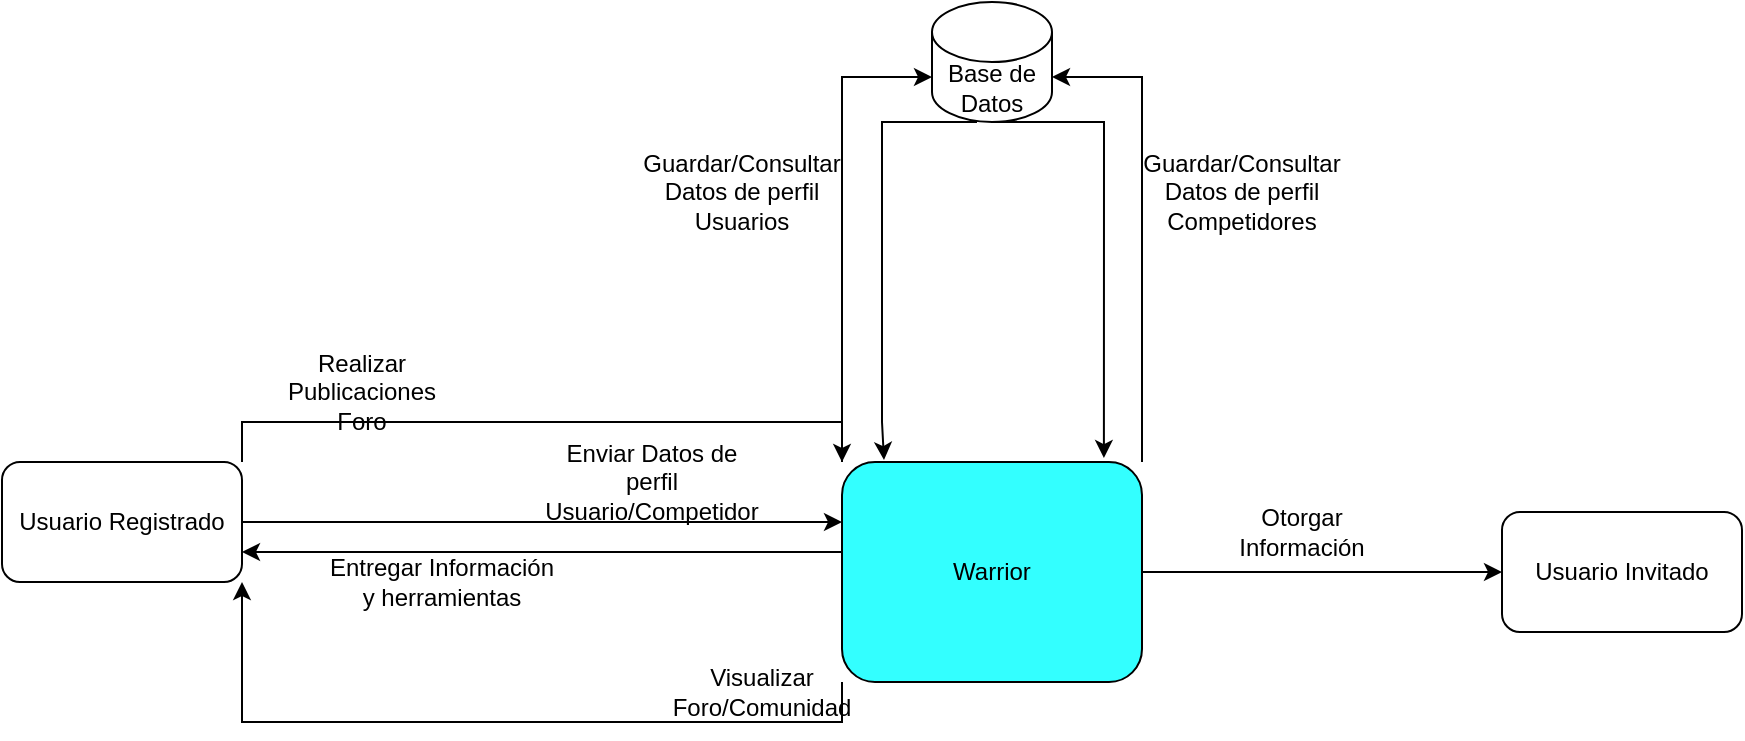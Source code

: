 <mxfile version="18.1.1"><diagram id="q-AazR-YW1P0K_q336aF" name="Page-1"><mxGraphModel dx="2247" dy="838" grid="1" gridSize="10" guides="1" tooltips="1" connect="1" arrows="1" fold="1" page="1" pageScale="1" pageWidth="827" pageHeight="1169" math="0" shadow="0"><root><mxCell id="0"/><mxCell id="1" parent="0"/><mxCell id="qMfz5QOfDgWpAORyqa6W-6" style="edgeStyle=orthogonalEdgeStyle;rounded=0;orthogonalLoop=1;jettySize=auto;html=1;exitX=0.5;exitY=1;exitDx=0;exitDy=0;exitPerimeter=0;entryX=0.873;entryY=-0.018;entryDx=0;entryDy=0;entryPerimeter=0;" edge="1" parent="1" source="NygyCvILRjeRZu7ZoPl2-1" target="NygyCvILRjeRZu7ZoPl2-2"><mxGeometry relative="1" as="geometry"><Array as="points"><mxPoint x="471" y="190"/></Array></mxGeometry></mxCell><mxCell id="NygyCvILRjeRZu7ZoPl2-1" value="Base de Datos&lt;br&gt;" style="shape=cylinder3;whiteSpace=wrap;html=1;boundedLbl=1;backgroundOutline=1;size=15;" parent="1" vertex="1"><mxGeometry x="385" y="130" width="60" height="60" as="geometry"/></mxCell><mxCell id="NygyCvILRjeRZu7ZoPl2-8" style="edgeStyle=orthogonalEdgeStyle;rounded=0;orthogonalLoop=1;jettySize=auto;html=1;exitX=0;exitY=0.75;exitDx=0;exitDy=0;entryX=1;entryY=0.75;entryDx=0;entryDy=0;" parent="1" source="NygyCvILRjeRZu7ZoPl2-2" target="NygyCvILRjeRZu7ZoPl2-3" edge="1"><mxGeometry relative="1" as="geometry"><Array as="points"><mxPoint x="340" y="405"/></Array></mxGeometry></mxCell><mxCell id="NygyCvILRjeRZu7ZoPl2-15" style="edgeStyle=orthogonalEdgeStyle;rounded=0;orthogonalLoop=1;jettySize=auto;html=1;exitX=0;exitY=1;exitDx=0;exitDy=0;entryX=1;entryY=1;entryDx=0;entryDy=0;" parent="1" source="NygyCvILRjeRZu7ZoPl2-2" target="NygyCvILRjeRZu7ZoPl2-3" edge="1"><mxGeometry relative="1" as="geometry"/></mxCell><mxCell id="NygyCvILRjeRZu7ZoPl2-23" style="edgeStyle=orthogonalEdgeStyle;rounded=0;orthogonalLoop=1;jettySize=auto;html=1;exitX=1;exitY=0.5;exitDx=0;exitDy=0;entryX=0;entryY=0.5;entryDx=0;entryDy=0;" parent="1" source="NygyCvILRjeRZu7ZoPl2-2" target="NygyCvILRjeRZu7ZoPl2-22" edge="1"><mxGeometry relative="1" as="geometry"/></mxCell><mxCell id="qMfz5QOfDgWpAORyqa6W-2" style="edgeStyle=orthogonalEdgeStyle;rounded=0;orthogonalLoop=1;jettySize=auto;html=1;exitX=1;exitY=0;exitDx=0;exitDy=0;entryX=1;entryY=0;entryDx=0;entryDy=37.5;entryPerimeter=0;" edge="1" parent="1" source="NygyCvILRjeRZu7ZoPl2-2" target="NygyCvILRjeRZu7ZoPl2-1"><mxGeometry relative="1" as="geometry"/></mxCell><mxCell id="qMfz5QOfDgWpAORyqa6W-3" style="edgeStyle=orthogonalEdgeStyle;rounded=0;orthogonalLoop=1;jettySize=auto;html=1;exitX=0;exitY=0;exitDx=0;exitDy=0;entryX=0;entryY=0;entryDx=0;entryDy=37.5;entryPerimeter=0;" edge="1" parent="1" source="NygyCvILRjeRZu7ZoPl2-2" target="NygyCvILRjeRZu7ZoPl2-1"><mxGeometry relative="1" as="geometry"><Array as="points"><mxPoint x="340" y="168"/></Array></mxGeometry></mxCell><mxCell id="NygyCvILRjeRZu7ZoPl2-2" value="Warrior" style="rounded=1;whiteSpace=wrap;html=1;fillColor=#33FFFF;" parent="1" vertex="1"><mxGeometry x="340" y="360" width="150" height="110" as="geometry"/></mxCell><mxCell id="NygyCvILRjeRZu7ZoPl2-11" style="edgeStyle=orthogonalEdgeStyle;rounded=0;orthogonalLoop=1;jettySize=auto;html=1;exitX=1;exitY=0.5;exitDx=0;exitDy=0;" parent="1" source="NygyCvILRjeRZu7ZoPl2-3" edge="1"><mxGeometry relative="1" as="geometry"><mxPoint x="340" y="390" as="targetPoint"/><Array as="points"><mxPoint x="340" y="390"/></Array></mxGeometry></mxCell><mxCell id="NygyCvILRjeRZu7ZoPl2-12" style="edgeStyle=orthogonalEdgeStyle;rounded=0;orthogonalLoop=1;jettySize=auto;html=1;exitX=1;exitY=0;exitDx=0;exitDy=0;entryX=0;entryY=0;entryDx=0;entryDy=0;" parent="1" source="NygyCvILRjeRZu7ZoPl2-3" target="NygyCvILRjeRZu7ZoPl2-2" edge="1"><mxGeometry relative="1" as="geometry"/></mxCell><mxCell id="NygyCvILRjeRZu7ZoPl2-3" value="Usuario Registrado" style="rounded=1;whiteSpace=wrap;html=1;" parent="1" vertex="1"><mxGeometry x="-80" y="360" width="120" height="60" as="geometry"/></mxCell><mxCell id="NygyCvILRjeRZu7ZoPl2-5" value="Enviar Datos de perfil Usuario/Competidor" style="text;html=1;strokeColor=none;fillColor=none;align=center;verticalAlign=middle;whiteSpace=wrap;rounded=0;" parent="1" vertex="1"><mxGeometry x="200" y="355" width="90" height="30" as="geometry"/></mxCell><mxCell id="NygyCvILRjeRZu7ZoPl2-9" value="Entregar Información y herramientas" style="text;html=1;strokeColor=none;fillColor=none;align=center;verticalAlign=middle;whiteSpace=wrap;rounded=0;" parent="1" vertex="1"><mxGeometry x="80" y="410" width="120" height="20" as="geometry"/></mxCell><mxCell id="NygyCvILRjeRZu7ZoPl2-13" value="Realizar Publicaciones Foro" style="text;html=1;strokeColor=none;fillColor=none;align=center;verticalAlign=middle;whiteSpace=wrap;rounded=0;" parent="1" vertex="1"><mxGeometry x="50" y="310" width="100" height="30" as="geometry"/></mxCell><mxCell id="NygyCvILRjeRZu7ZoPl2-16" value="Visualizar Foro/Comunidad" style="text;html=1;strokeColor=none;fillColor=none;align=center;verticalAlign=middle;whiteSpace=wrap;rounded=0;" parent="1" vertex="1"><mxGeometry x="270" y="460" width="60" height="30" as="geometry"/></mxCell><mxCell id="NygyCvILRjeRZu7ZoPl2-18" value="Guardar/Consultar&lt;br&gt;Datos de perfil Usuarios" style="text;html=1;strokeColor=none;fillColor=none;align=center;verticalAlign=middle;whiteSpace=wrap;rounded=0;" parent="1" vertex="1"><mxGeometry x="260" y="210" width="60" height="30" as="geometry"/></mxCell><mxCell id="NygyCvILRjeRZu7ZoPl2-20" value="Guardar/Consultar&lt;br&gt;Datos de&amp;nbsp;perfil&lt;br&gt;Competidores" style="text;html=1;strokeColor=none;fillColor=none;align=center;verticalAlign=middle;whiteSpace=wrap;rounded=0;" parent="1" vertex="1"><mxGeometry x="510" y="210" width="60" height="30" as="geometry"/></mxCell><mxCell id="NygyCvILRjeRZu7ZoPl2-22" value="Usuario Invitado" style="rounded=1;whiteSpace=wrap;html=1;" parent="1" vertex="1"><mxGeometry x="670" y="385" width="120" height="60" as="geometry"/></mxCell><mxCell id="NygyCvILRjeRZu7ZoPl2-25" value="Otorgar Información" style="text;html=1;strokeColor=none;fillColor=none;align=center;verticalAlign=middle;whiteSpace=wrap;rounded=0;" parent="1" vertex="1"><mxGeometry x="540" y="380" width="60" height="30" as="geometry"/></mxCell><mxCell id="NygyCvILRjeRZu7ZoPl2-29" value="" style="endArrow=classic;html=1;rounded=0;exitX=0.375;exitY=1;exitDx=0;exitDy=0;exitPerimeter=0;entryX=0.14;entryY=-0.009;entryDx=0;entryDy=0;entryPerimeter=0;" parent="1" source="NygyCvILRjeRZu7ZoPl2-1" target="NygyCvILRjeRZu7ZoPl2-2" edge="1"><mxGeometry width="50" height="50" relative="1" as="geometry"><mxPoint x="410" y="350" as="sourcePoint"/><mxPoint x="460" y="300" as="targetPoint"/><Array as="points"><mxPoint x="360" y="190"/><mxPoint x="360" y="300"/><mxPoint x="360" y="340"/></Array></mxGeometry></mxCell></root></mxGraphModel></diagram></mxfile>